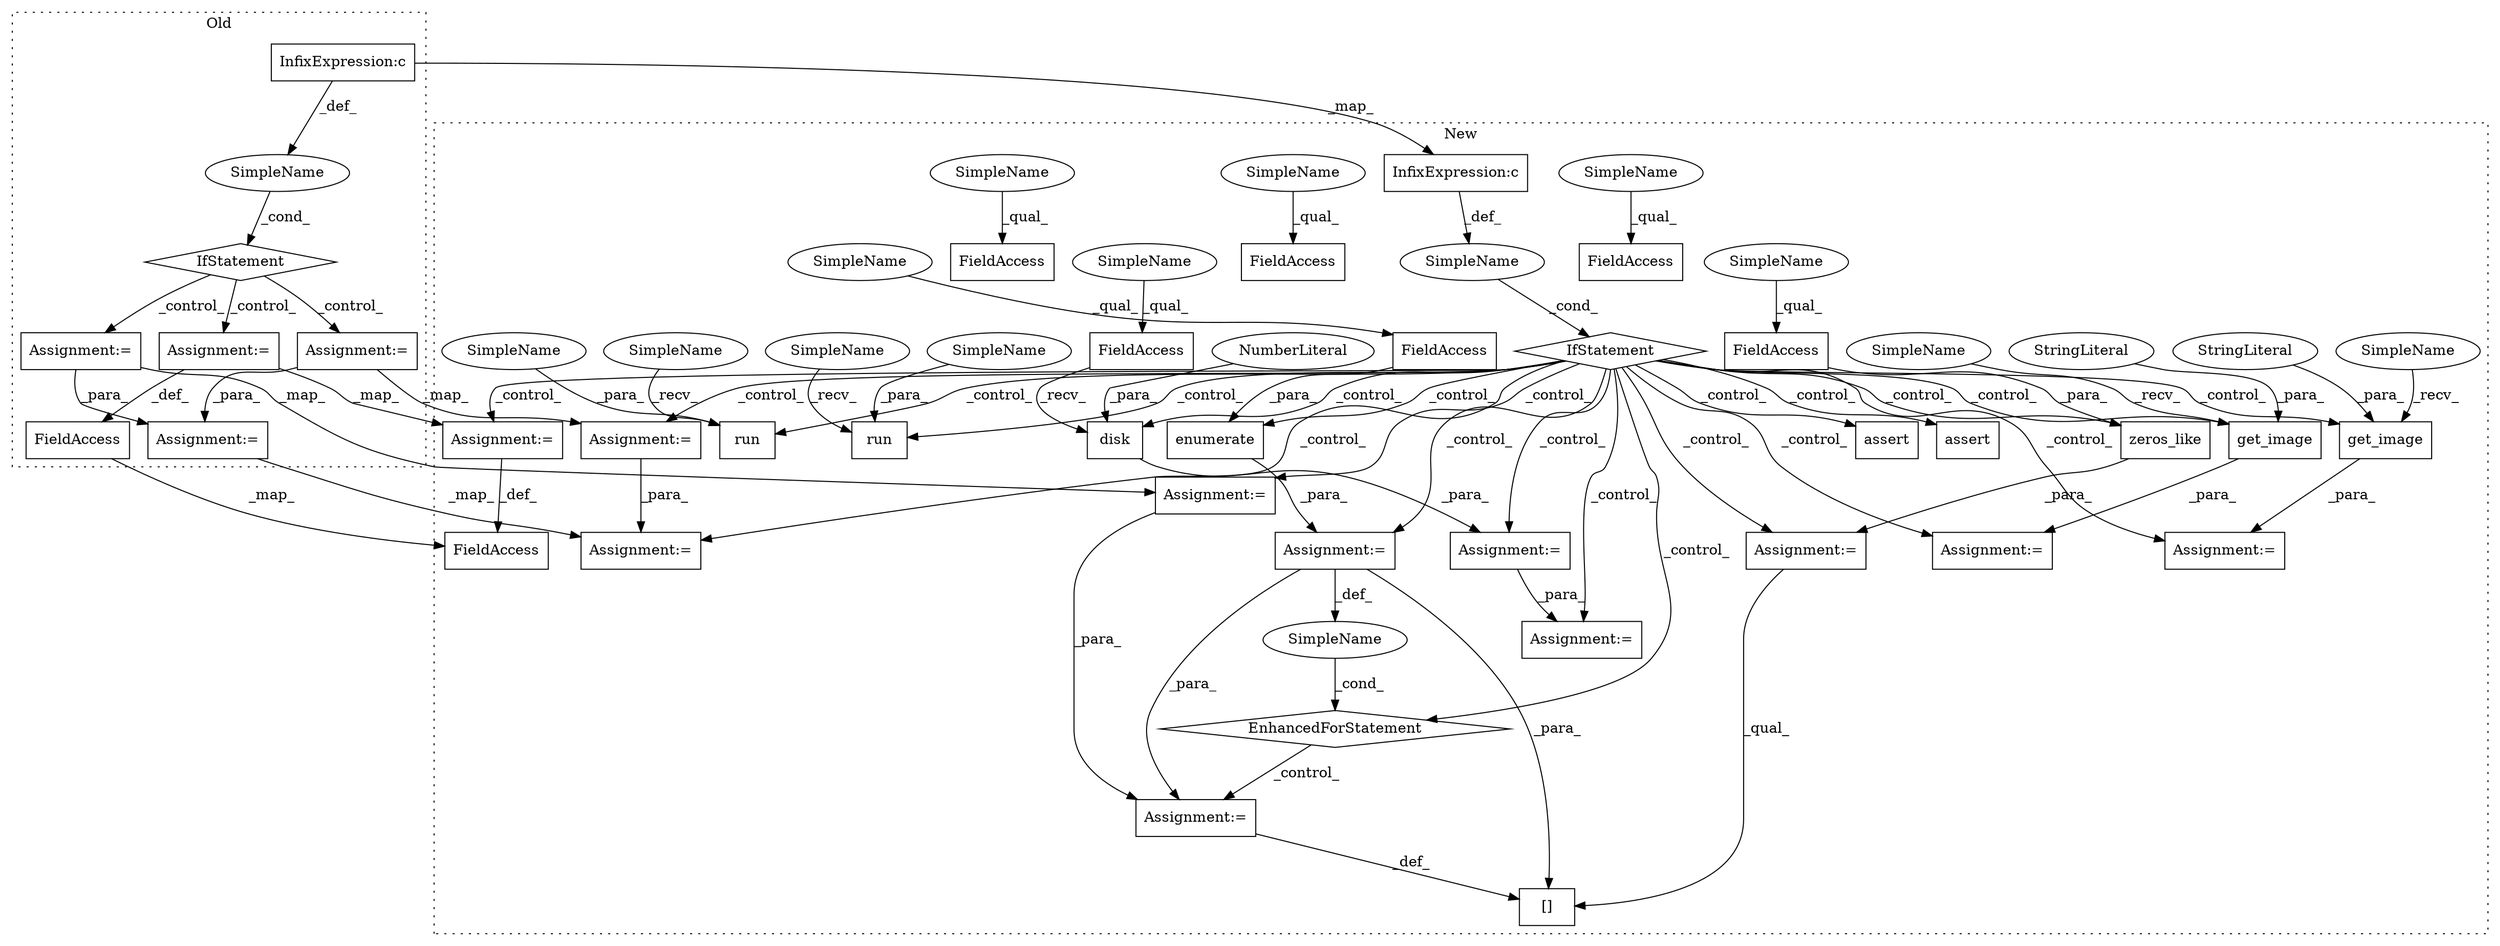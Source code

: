 digraph G {
subgraph cluster0 {
1 [label="IfStatement" a="25" s="514,563" l="4,2" shape="diamond"];
11 [label="SimpleName" a="42" s="" l="" shape="ellipse"];
12 [label="Assignment:=" a="7" s="679" l="1" shape="box"];
16 [label="Assignment:=" a="7" s="605" l="1" shape="box"];
17 [label="Assignment:=" a="7" s="625" l="1" shape="box"];
19 [label="Assignment:=" a="7" s="796" l="1" shape="box"];
36 [label="InfixExpression:c" a="27" s="541" l="4" shape="box"];
44 [label="FieldAccess" a="22" s="573" l="32" shape="box"];
label = "Old";
style="dotted";
}
subgraph cluster1 {
2 [label="get_image" a="32" s="1410,1430" l="10,1" shape="box"];
3 [label="Assignment:=" a="7" s="1399" l="1" shape="box"];
4 [label="IfStatement" a="25" s="528,577" l="4,2" shape="diamond"];
5 [label="Assignment:=" a="7" s="1005" l="1" shape="box"];
6 [label="EnhancedForStatement" a="70" s="1048,1160" l="73,2" shape="diamond"];
7 [label="run" a="32" s="1371,1384" l="4,1" shape="box"];
8 [label="run" a="32" s="930,943" l="4,1" shape="box"];
9 [label="[]" a="2" s="1172,1185" l="8,1" shape="box"];
10 [label="SimpleName" a="42" s="" l="" shape="ellipse"];
13 [label="Assignment:=" a="7" s="888" l="1" shape="box"];
14 [label="StringLiteral" a="45" s="1420" l="10" shape="ellipse"];
15 [label="Assignment:=" a="7" s="619" l="1" shape="box"];
18 [label="Assignment:=" a="7" s="639" l="1" shape="box"];
20 [label="Assignment:=" a="7" s="756" l="1" shape="box"];
21 [label="zeros_like" a="32" s="1012,1039" l="11,1" shape="box"];
22 [label="disk" a="32" s="1349,1355" l="5,1" shape="box"];
23 [label="NumberLiteral" a="34" s="1354" l="1" shape="ellipse"];
24 [label="FieldAccess" a="22" s="1330" l="18" shape="box"];
25 [label="FieldAccess" a="22" s="1447" l="18" shape="box"];
26 [label="assert" a="32" s="1257,1301" l="19,1" shape="box"];
27 [label="FieldAccess" a="22" s="1187" l="18" shape="box"];
28 [label="assert" a="32" s="1520,1564" l="19,1" shape="box"];
29 [label="FieldAccess" a="22" s="1023" l="16" shape="box"];
30 [label="FieldAccess" a="22" s="1143" l="16" shape="box"];
31 [label="FieldAccess" a="22" s="1475" l="16" shape="box"];
32 [label="get_image" a="32" s="969,989" l="10,1" shape="box"];
33 [label="StringLiteral" a="45" s="979" l="10" shape="ellipse"];
34 [label="enumerate" a="32" s="1133,1159" l="10,1" shape="box"];
35 [label="InfixExpression:c" a="27" s="555" l="4" shape="box"];
37 [label="SimpleName" a="42" s="1125" l="5" shape="ellipse"];
38 [label="Assignment:=" a="7" s="1186" l="1" shape="box"];
39 [label="Assignment:=" a="7" s="1446" l="1" shape="box"];
40 [label="Assignment:=" a="7" s="1329" l="1" shape="box"];
41 [label="Assignment:=" a="7" s="1048,1160" l="73,2" shape="box"];
42 [label="Assignment:=" a="7" s="958" l="1" shape="box"];
43 [label="FieldAccess" a="22" s="587" l="32" shape="box"];
45 [label="SimpleName" a="42" s="1364" l="6" shape="ellipse"];
46 [label="SimpleName" a="42" s="923" l="6" shape="ellipse"];
47 [label="SimpleName" a="42" s="1187" l="7" shape="ellipse"];
48 [label="SimpleName" a="42" s="1330" l="7" shape="ellipse"];
49 [label="SimpleName" a="42" s="1447" l="7" shape="ellipse"];
50 [label="SimpleName" a="42" s="959" l="9" shape="ellipse"];
51 [label="SimpleName" a="42" s="1400" l="9" shape="ellipse"];
52 [label="SimpleName" a="42" s="1023" l="5" shape="ellipse"];
53 [label="SimpleName" a="42" s="1475" l="5" shape="ellipse"];
54 [label="SimpleName" a="42" s="1143" l="5" shape="ellipse"];
55 [label="SimpleName" a="42" s="1375" l="9" shape="ellipse"];
56 [label="SimpleName" a="42" s="934" l="9" shape="ellipse"];
label = "New";
style="dotted";
}
1 -> 17 [label="_control_"];
1 -> 12 [label="_control_"];
1 -> 16 [label="_control_"];
2 -> 3 [label="_para_"];
4 -> 20 [label="_control_"];
4 -> 26 [label="_control_"];
4 -> 41 [label="_control_"];
4 -> 42 [label="_control_"];
4 -> 40 [label="_control_"];
4 -> 5 [label="_control_"];
4 -> 8 [label="_control_"];
4 -> 18 [label="_control_"];
4 -> 13 [label="_control_"];
4 -> 7 [label="_control_"];
4 -> 21 [label="_control_"];
4 -> 2 [label="_control_"];
4 -> 34 [label="_control_"];
4 -> 28 [label="_control_"];
4 -> 32 [label="_control_"];
4 -> 22 [label="_control_"];
4 -> 39 [label="_control_"];
4 -> 15 [label="_control_"];
4 -> 6 [label="_control_"];
4 -> 3 [label="_control_"];
5 -> 9 [label="_qual_"];
6 -> 38 [label="_control_"];
10 -> 4 [label="_cond_"];
11 -> 1 [label="_cond_"];
12 -> 19 [label="_para_"];
12 -> 13 [label="_map_"];
13 -> 38 [label="_para_"];
14 -> 2 [label="_para_"];
15 -> 43 [label="_def_"];
16 -> 44 [label="_def_"];
16 -> 15 [label="_map_"];
17 -> 19 [label="_para_"];
17 -> 18 [label="_map_"];
18 -> 20 [label="_para_"];
19 -> 20 [label="_map_"];
21 -> 5 [label="_para_"];
22 -> 40 [label="_para_"];
23 -> 22 [label="_para_"];
24 -> 22 [label="_recv_"];
29 -> 21 [label="_para_"];
30 -> 34 [label="_para_"];
32 -> 42 [label="_para_"];
33 -> 32 [label="_para_"];
34 -> 41 [label="_para_"];
35 -> 10 [label="_def_"];
36 -> 35 [label="_map_"];
36 -> 11 [label="_def_"];
37 -> 6 [label="_cond_"];
38 -> 9 [label="_def_"];
40 -> 39 [label="_para_"];
41 -> 37 [label="_def_"];
41 -> 9 [label="_para_"];
41 -> 38 [label="_para_"];
44 -> 43 [label="_map_"];
45 -> 7 [label="_recv_"];
46 -> 8 [label="_recv_"];
47 -> 27 [label="_qual_"];
48 -> 24 [label="_qual_"];
49 -> 25 [label="_qual_"];
50 -> 32 [label="_recv_"];
51 -> 2 [label="_recv_"];
52 -> 29 [label="_qual_"];
53 -> 31 [label="_qual_"];
54 -> 30 [label="_qual_"];
55 -> 7 [label="_para_"];
56 -> 8 [label="_para_"];
}